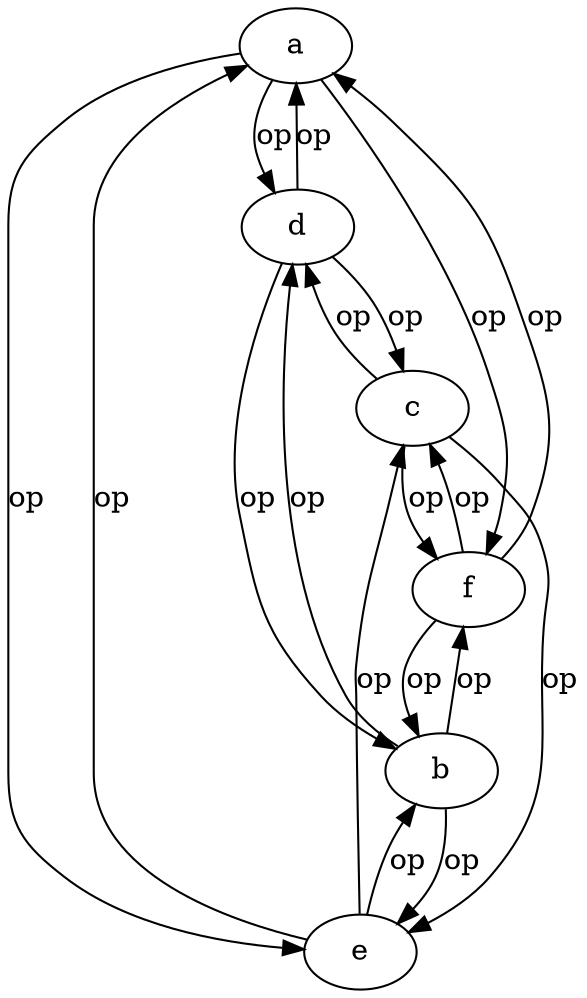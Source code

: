 digraph g {
"a" -> "d" [label="op",arrowhead=normal]
"a" -> "e" [label="op",arrowhead=normal]
"a" -> "f" [label="op",arrowhead=normal]
"b" -> "d" [label="op",arrowhead=normal]
"b" -> "e" [label="op",arrowhead=normal]
"b" -> "f" [label="op",arrowhead=normal]
"c" -> "d" [label="op",arrowhead=normal]
"c" -> "e" [label="op",arrowhead=normal]
"c" -> "f" [label="op",arrowhead=normal]
"d" -> "a" [label="op",arrowhead=normal]
"d" -> "b" [label="op",arrowhead=normal]
"d" -> "c" [label="op",arrowhead=normal]
"e" -> "a" [label="op",arrowhead=normal]
"e" -> "b" [label="op",arrowhead=normal]
"e" -> "c" [label="op",arrowhead=normal]
"f" -> "a" [label="op",arrowhead=normal]
"f" -> "b" [label="op",arrowhead=normal]
"f" -> "c" [label="op",arrowhead=normal]
}
